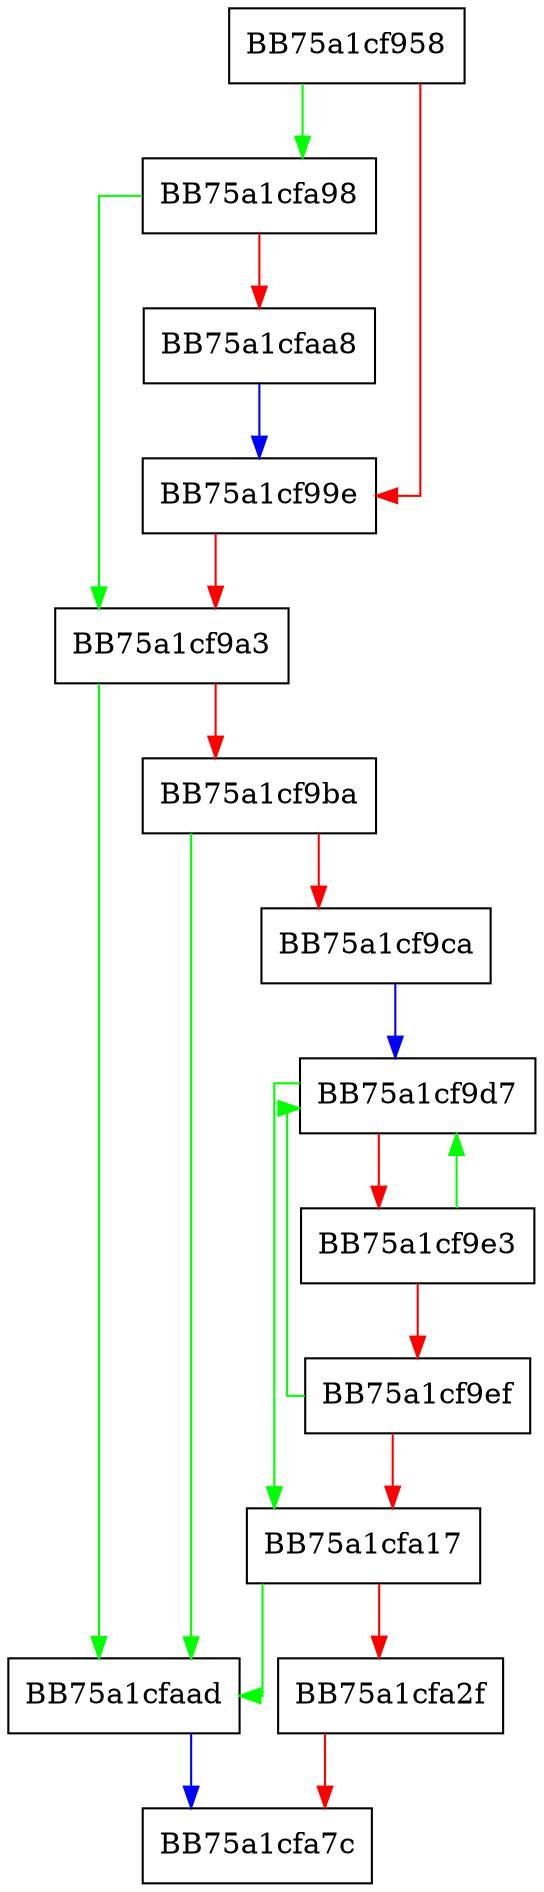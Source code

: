 digraph resolve {
  node [shape="box"];
  graph [splines=ortho];
  BB75a1cf958 -> BB75a1cfa98 [color="green"];
  BB75a1cf958 -> BB75a1cf99e [color="red"];
  BB75a1cf99e -> BB75a1cf9a3 [color="red"];
  BB75a1cf9a3 -> BB75a1cfaad [color="green"];
  BB75a1cf9a3 -> BB75a1cf9ba [color="red"];
  BB75a1cf9ba -> BB75a1cfaad [color="green"];
  BB75a1cf9ba -> BB75a1cf9ca [color="red"];
  BB75a1cf9ca -> BB75a1cf9d7 [color="blue"];
  BB75a1cf9d7 -> BB75a1cfa17 [color="green"];
  BB75a1cf9d7 -> BB75a1cf9e3 [color="red"];
  BB75a1cf9e3 -> BB75a1cf9d7 [color="green"];
  BB75a1cf9e3 -> BB75a1cf9ef [color="red"];
  BB75a1cf9ef -> BB75a1cf9d7 [color="green"];
  BB75a1cf9ef -> BB75a1cfa17 [color="red"];
  BB75a1cfa17 -> BB75a1cfaad [color="green"];
  BB75a1cfa17 -> BB75a1cfa2f [color="red"];
  BB75a1cfa2f -> BB75a1cfa7c [color="red"];
  BB75a1cfa98 -> BB75a1cf9a3 [color="green"];
  BB75a1cfa98 -> BB75a1cfaa8 [color="red"];
  BB75a1cfaa8 -> BB75a1cf99e [color="blue"];
  BB75a1cfaad -> BB75a1cfa7c [color="blue"];
}